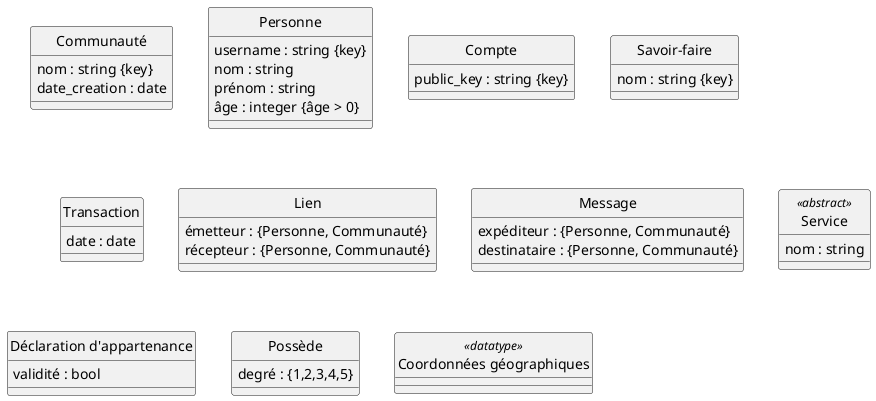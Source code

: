 @startuml
' - PRIVATE
' # PROTECTED
' ~ PACKAGE PRIVATE
' + PUBLIC

' PARAMETERS
skinparam monochrome true
skinparam linetype polyline
skinparam linetype ortho
hide circle
' CUSTOM COMMANDS
!define datatype(x) class "x" <<datatype>>
!define abstract(x) class "x" <<abstract>>
!define association(x) class "x" 
' CLASSES CONCRETES
class Communauté {
    nom : string {key}
    date_creation : date

}
class Personne {
    username : string {key}
    nom : string
    prénom : string
    âge : integer {âge > 0}
}
class Compte {
    public_key : string {key}
}
class Savoir-faire {
    nom : string {key}
}
class Transaction {
    date : date
}
class Lien {
    émetteur : {Personne, Communauté}
    récepteur : {Personne, Communauté}
}
class Message {
    expéditeur : {Personne, Communauté}
    destinataire : {Personne, Communauté}
}
' CLASSES HERITEES

' CLASSES ABSTRAITE
abstract(Service) {
    nom : string
}
' CLASSES D'ASSOCIATIONS
association(Déclaration d'appartenance) {
    validité : bool
}
association(Possède) {
    degré : {1,2,3,4,5}
}
' TYPE DE DONNEES
datatype(Coordonnées géographiques)  {

}

' ASSOCIATIONS SIMPLES BIDIRECTIONNELLES
' ASSOCIATIONS SIMPLES UNIDIRECTIONNELLE
' AGREGATIONS
' CLASSES D'ASSOCIATIONS 
@enduml